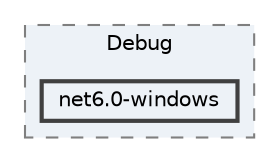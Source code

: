 digraph "obj/Debug/net6.0-windows"
{
 // LATEX_PDF_SIZE
  bgcolor="transparent";
  edge [fontname=Helvetica,fontsize=10,labelfontname=Helvetica,labelfontsize=10];
  node [fontname=Helvetica,fontsize=10,shape=box,height=0.2,width=0.4];
  compound=true
  subgraph clusterdir_a71c3b2ad23b9ff58220dd012d201987 {
    graph [ bgcolor="#edf2f7", pencolor="grey50", label="Debug", fontname=Helvetica,fontsize=10 style="filled,dashed", URL="dir_a71c3b2ad23b9ff58220dd012d201987.html",tooltip=""]
  dir_034079e16470629fedd4f235052192e9 [label="net6.0-windows", fillcolor="#edf2f7", color="grey25", style="filled,bold", URL="dir_034079e16470629fedd4f235052192e9.html",tooltip=""];
  }
}
